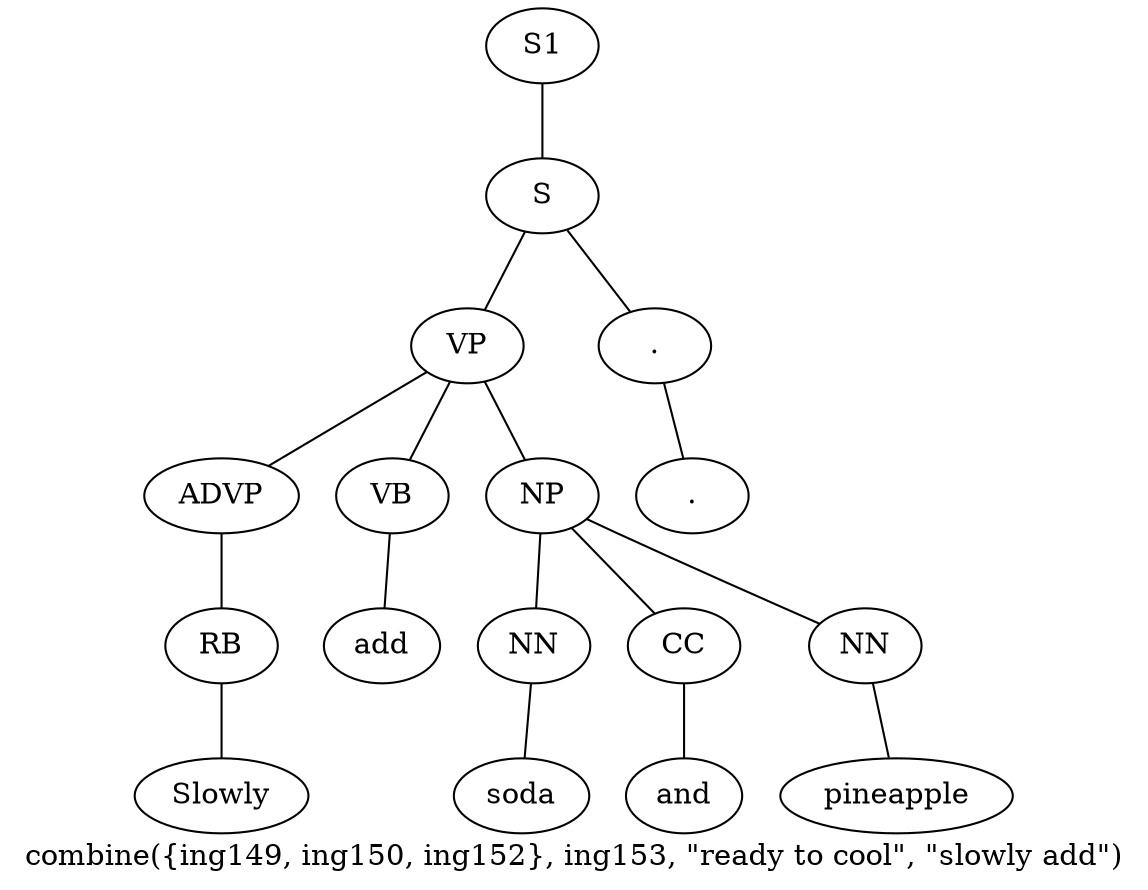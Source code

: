 graph SyntaxGraph {
	label = "combine({ing149, ing150, ing152}, ing153, \"ready to cool\", \"slowly add\")";
	Node0 [label="S1"];
	Node1 [label="S"];
	Node2 [label="VP"];
	Node3 [label="ADVP"];
	Node4 [label="RB"];
	Node5 [label="Slowly"];
	Node6 [label="VB"];
	Node7 [label="add"];
	Node8 [label="NP"];
	Node9 [label="NN"];
	Node10 [label="soda"];
	Node11 [label="CC"];
	Node12 [label="and"];
	Node13 [label="NN"];
	Node14 [label="pineapple"];
	Node15 [label="."];
	Node16 [label="."];

	Node0 -- Node1;
	Node1 -- Node2;
	Node1 -- Node15;
	Node2 -- Node3;
	Node2 -- Node6;
	Node2 -- Node8;
	Node3 -- Node4;
	Node4 -- Node5;
	Node6 -- Node7;
	Node8 -- Node9;
	Node8 -- Node11;
	Node8 -- Node13;
	Node9 -- Node10;
	Node11 -- Node12;
	Node13 -- Node14;
	Node15 -- Node16;
}